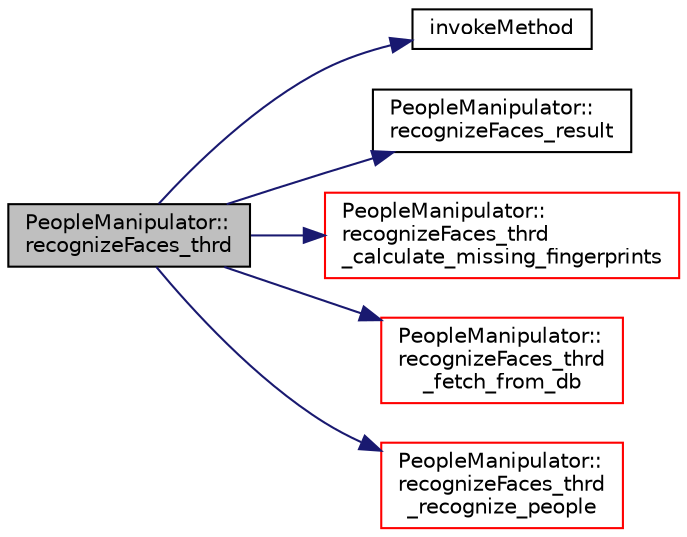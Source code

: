 digraph "PeopleManipulator::recognizeFaces_thrd"
{
 // LATEX_PDF_SIZE
  edge [fontname="Helvetica",fontsize="10",labelfontname="Helvetica",labelfontsize="10"];
  node [fontname="Helvetica",fontsize="10",shape=record];
  rankdir="LR";
  Node1 [label="PeopleManipulator::\lrecognizeFaces_thrd",height=0.2,width=0.4,color="black", fillcolor="grey75", style="filled", fontcolor="black",tooltip=" "];
  Node1 -> Node2 [color="midnightblue",fontsize="10",style="solid",fontname="Helvetica"];
  Node2 [label="invokeMethod",height=0.2,width=0.4,color="black", fillcolor="white", style="filled",URL="$function__wrappers_8hpp.html#a490d527749f8c569a8c39e5a9f90f898",tooltip=" "];
  Node1 -> Node3 [color="midnightblue",fontsize="10",style="solid",fontname="Helvetica"];
  Node3 [label="PeopleManipulator::\lrecognizeFaces_result",height=0.2,width=0.4,color="black", fillcolor="white", style="filled",URL="$class_people_manipulator.html#aaa7bae0d8802f433414d530bef4a13ca",tooltip=" "];
  Node1 -> Node4 [color="midnightblue",fontsize="10",style="solid",fontname="Helvetica"];
  Node4 [label="PeopleManipulator::\lrecognizeFaces_thrd\l_calculate_missing_fingerprints",height=0.2,width=0.4,color="red", fillcolor="white", style="filled",URL="$class_people_manipulator.html#aa4c5e99f447354add1935a9249212c5c",tooltip=" "];
  Node1 -> Node9 [color="midnightblue",fontsize="10",style="solid",fontname="Helvetica"];
  Node9 [label="PeopleManipulator::\lrecognizeFaces_thrd\l_fetch_from_db",height=0.2,width=0.4,color="red", fillcolor="white", style="filled",URL="$class_people_manipulator.html#abf0e4169e8631f1c43b0e68869ded923",tooltip=" "];
  Node1 -> Node14 [color="midnightblue",fontsize="10",style="solid",fontname="Helvetica"];
  Node14 [label="PeopleManipulator::\lrecognizeFaces_thrd\l_recognize_people",height=0.2,width=0.4,color="red", fillcolor="white", style="filled",URL="$class_people_manipulator.html#af15544de7783b84de8fe73074815da02",tooltip=" "];
}
